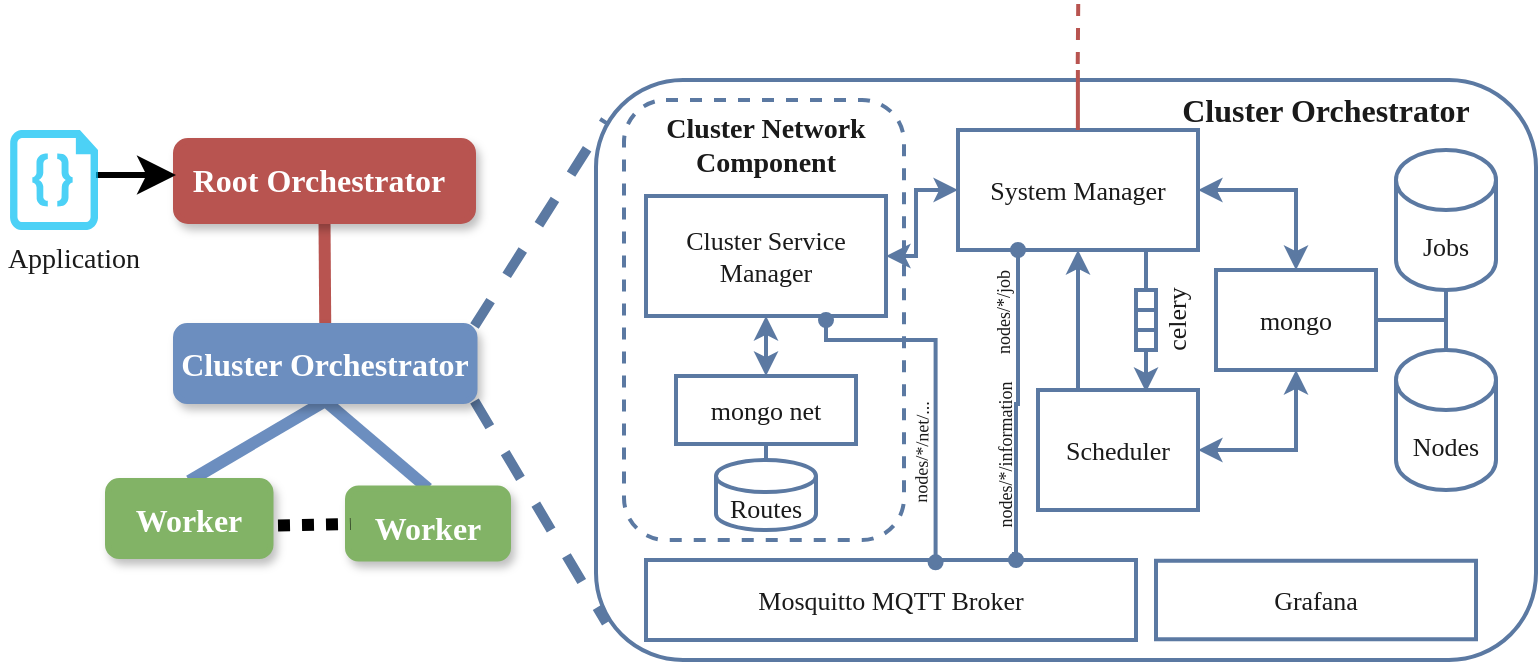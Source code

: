 <mxfile version="24.7.17">
  <diagram id="ZdwTuiK6LGV12zfFTO1-" name="Page-1">
    <mxGraphModel dx="2020" dy="773" grid="1" gridSize="10" guides="1" tooltips="1" connect="1" arrows="1" fold="1" page="1" pageScale="1" pageWidth="827" pageHeight="1169" math="0" shadow="0">
      <root>
        <mxCell id="0" />
        <mxCell id="1" parent="0" />
        <mxCell id="b5Y4_zGtjNbEffgwSiQB-42" value="" style="rounded=1;whiteSpace=wrap;html=1;strokeColor=#5b79a2;fontColor=#1A1A1A;fillColor=none;strokeWidth=2;fontFamily=CMU Sans Serif;fontSize=13;" parent="1" vertex="1">
          <mxGeometry x="160" y="409" width="470" height="290" as="geometry" />
        </mxCell>
        <mxCell id="b5Y4_zGtjNbEffgwSiQB-44" style="edgeStyle=orthogonalEdgeStyle;rounded=0;orthogonalLoop=1;jettySize=auto;html=1;exitX=1;exitY=0.5;exitDx=0;exitDy=0;entryX=0.5;entryY=0;entryDx=0;entryDy=0;startArrow=classic;startFill=1;endArrow=classic;endFill=1;strokeColor=#5b79a2;fontColor=#1A1A1A;strokeWidth=2;fontFamily=CMU Sans Serif;fontSize=13;" parent="1" source="b5Y4_zGtjNbEffgwSiQB-45" target="b5Y4_zGtjNbEffgwSiQB-57" edge="1">
          <mxGeometry relative="1" as="geometry" />
        </mxCell>
        <mxCell id="b5Y4_zGtjNbEffgwSiQB-70" style="edgeStyle=orthogonalEdgeStyle;rounded=0;orthogonalLoop=1;jettySize=auto;html=1;exitX=0.25;exitY=1;exitDx=0;exitDy=0;fontSize=13;startArrow=oval;startFill=1;endArrow=oval;endFill=1;strokeColor=#5b79a2;fontColor=#1A1A1A;strokeWidth=2;fontFamily=CMU Sans Serif;" parent="1" source="b5Y4_zGtjNbEffgwSiQB-45" edge="1">
          <mxGeometry relative="1" as="geometry">
            <mxPoint x="370" y="649" as="targetPoint" />
            <Array as="points">
              <mxPoint x="371" y="571" />
              <mxPoint x="370" y="571" />
              <mxPoint x="370" y="646" />
              <mxPoint x="369" y="646" />
              <mxPoint x="369" y="649" />
            </Array>
          </mxGeometry>
        </mxCell>
        <mxCell id="b5Y4_zGtjNbEffgwSiQB-45" value="System Manager" style="rounded=0;whiteSpace=wrap;html=1;strokeColor=#5b79a2;fontColor=#1A1A1A;fillColor=none;strokeWidth=2;fontFamily=CMU Sans Serif;fontSize=13;" parent="1" vertex="1">
          <mxGeometry x="341" y="434" width="120" height="60" as="geometry" />
        </mxCell>
        <mxCell id="b5Y4_zGtjNbEffgwSiQB-46" style="edgeStyle=orthogonalEdgeStyle;rounded=0;orthogonalLoop=1;jettySize=auto;html=1;exitX=0.25;exitY=0;exitDx=0;exitDy=0;entryX=0.5;entryY=1;entryDx=0;entryDy=0;endArrow=classic;endFill=1;strokeColor=#5b79a2;fontColor=#1A1A1A;strokeWidth=2;fontFamily=CMU Sans Serif;fontSize=13;" parent="1" source="b5Y4_zGtjNbEffgwSiQB-48" target="b5Y4_zGtjNbEffgwSiQB-45" edge="1">
          <mxGeometry relative="1" as="geometry" />
        </mxCell>
        <mxCell id="b5Y4_zGtjNbEffgwSiQB-47" style="edgeStyle=orthogonalEdgeStyle;rounded=0;orthogonalLoop=1;jettySize=auto;html=1;exitX=1;exitY=0.5;exitDx=0;exitDy=0;endArrow=classic;endFill=1;startArrow=classic;startFill=1;strokeColor=#5b79a2;fontColor=#1A1A1A;strokeWidth=2;fontFamily=CMU Sans Serif;fontSize=13;" parent="1" source="b5Y4_zGtjNbEffgwSiQB-48" target="b5Y4_zGtjNbEffgwSiQB-57" edge="1">
          <mxGeometry relative="1" as="geometry" />
        </mxCell>
        <mxCell id="b5Y4_zGtjNbEffgwSiQB-48" value="Scheduler" style="rounded=0;whiteSpace=wrap;html=1;strokeColor=#5b79a2;fontColor=#1A1A1A;fillColor=none;strokeWidth=2;fontFamily=CMU Sans Serif;fontSize=13;" parent="1" vertex="1">
          <mxGeometry x="381" y="564" width="80" height="60" as="geometry" />
        </mxCell>
        <mxCell id="b5Y4_zGtjNbEffgwSiQB-49" value="Jobs" style="shape=cylinder3;whiteSpace=wrap;html=1;boundedLbl=1;backgroundOutline=1;size=15;strokeColor=#5b79a2;fontColor=#1A1A1A;fillColor=none;strokeWidth=2;fontFamily=CMU Sans Serif;fontSize=13;" parent="1" vertex="1">
          <mxGeometry x="560" y="444" width="50" height="70" as="geometry" />
        </mxCell>
        <mxCell id="b5Y4_zGtjNbEffgwSiQB-50" value="" style="rounded=1;whiteSpace=wrap;html=1;dashed=1;strokeColor=#5b79a2;fontColor=#1A1A1A;fillColor=none;strokeWidth=2;fontFamily=CMU Sans Serif;fontSize=13;" parent="1" vertex="1">
          <mxGeometry x="174" y="419" width="140" height="220" as="geometry" />
        </mxCell>
        <mxCell id="b5Y4_zGtjNbEffgwSiQB-51" style="edgeStyle=orthogonalEdgeStyle;rounded=0;orthogonalLoop=1;jettySize=auto;html=1;exitX=0.5;exitY=1;exitDx=0;exitDy=0;entryX=0.5;entryY=0;entryDx=0;entryDy=0;startArrow=classic;startFill=1;endArrow=classic;endFill=1;strokeColor=#5b79a2;fontColor=#1A1A1A;strokeWidth=2;fontFamily=CMU Sans Serif;fontSize=13;" parent="1" source="b5Y4_zGtjNbEffgwSiQB-52" target="b5Y4_zGtjNbEffgwSiQB-65" edge="1">
          <mxGeometry relative="1" as="geometry" />
        </mxCell>
        <mxCell id="b5Y4_zGtjNbEffgwSiQB-69" style="edgeStyle=orthogonalEdgeStyle;rounded=0;orthogonalLoop=1;jettySize=auto;html=1;fontSize=13;startArrow=oval;startFill=1;endArrow=oval;endFill=1;entryX=0.591;entryY=0.029;entryDx=0;entryDy=0;strokeColor=#5b79a2;fontColor=#1A1A1A;strokeWidth=2;fontFamily=CMU Sans Serif;entryPerimeter=0;" parent="1" target="b5Y4_zGtjNbEffgwSiQB-68" edge="1">
          <mxGeometry relative="1" as="geometry">
            <mxPoint x="275" y="529" as="sourcePoint" />
            <mxPoint x="330" y="639" as="targetPoint" />
            <Array as="points">
              <mxPoint x="275" y="539" />
              <mxPoint x="330" y="539" />
            </Array>
          </mxGeometry>
        </mxCell>
        <mxCell id="b5Y4_zGtjNbEffgwSiQB-52" value="Cluster Service Manager" style="rounded=0;whiteSpace=wrap;html=1;strokeColor=#5b79a2;fontColor=#1A1A1A;fillColor=none;strokeWidth=2;fontFamily=CMU Sans Serif;fontSize=13;" parent="1" vertex="1">
          <mxGeometry x="185" y="467" width="120" height="60" as="geometry" />
        </mxCell>
        <mxCell id="b5Y4_zGtjNbEffgwSiQB-53" value="Routes" style="shape=cylinder3;whiteSpace=wrap;html=1;boundedLbl=1;backgroundOutline=1;size=8.0;strokeColor=#5b79a2;fontColor=#1A1A1A;fillColor=none;strokeWidth=2;fontFamily=CMU Sans Serif;fontSize=13;" parent="1" vertex="1">
          <mxGeometry x="220" y="599" width="50" height="35" as="geometry" />
        </mxCell>
        <mxCell id="b5Y4_zGtjNbEffgwSiQB-54" value="Nodes" style="shape=cylinder3;whiteSpace=wrap;html=1;boundedLbl=1;backgroundOutline=1;size=15;strokeColor=#5b79a2;fontColor=#1A1A1A;fillColor=none;strokeWidth=2;fontFamily=CMU Sans Serif;fontSize=13;" parent="1" vertex="1">
          <mxGeometry x="560" y="544" width="50" height="70" as="geometry" />
        </mxCell>
        <mxCell id="b5Y4_zGtjNbEffgwSiQB-55" style="edgeStyle=orthogonalEdgeStyle;rounded=0;orthogonalLoop=1;jettySize=auto;html=1;exitX=1;exitY=0.5;exitDx=0;exitDy=0;entryX=0.5;entryY=1;entryDx=0;entryDy=0;entryPerimeter=0;endArrow=none;endFill=0;strokeColor=#5b79a2;fontColor=#1A1A1A;strokeWidth=2;fontFamily=CMU Sans Serif;fontSize=13;" parent="1" source="b5Y4_zGtjNbEffgwSiQB-57" target="b5Y4_zGtjNbEffgwSiQB-49" edge="1">
          <mxGeometry relative="1" as="geometry" />
        </mxCell>
        <mxCell id="b5Y4_zGtjNbEffgwSiQB-56" style="edgeStyle=orthogonalEdgeStyle;rounded=0;orthogonalLoop=1;jettySize=auto;html=1;exitX=1;exitY=0.5;exitDx=0;exitDy=0;entryX=0.5;entryY=0;entryDx=0;entryDy=0;entryPerimeter=0;endArrow=none;endFill=0;strokeColor=#5b79a2;fontColor=#1A1A1A;strokeWidth=2;fontFamily=CMU Sans Serif;fontSize=13;" parent="1" source="b5Y4_zGtjNbEffgwSiQB-57" target="b5Y4_zGtjNbEffgwSiQB-54" edge="1">
          <mxGeometry relative="1" as="geometry" />
        </mxCell>
        <mxCell id="b5Y4_zGtjNbEffgwSiQB-57" value="mongo" style="rounded=0;whiteSpace=wrap;html=1;strokeColor=#5b79a2;fontColor=#1A1A1A;fillColor=none;strokeWidth=2;fontFamily=CMU Sans Serif;fontSize=13;" parent="1" vertex="1">
          <mxGeometry x="470" y="504" width="80" height="50" as="geometry" />
        </mxCell>
        <mxCell id="b5Y4_zGtjNbEffgwSiQB-62" value="celery" style="text;html=1;strokeColor=none;fillColor=none;align=center;verticalAlign=middle;whiteSpace=wrap;rounded=0;rotation=-90;fontColor=#1A1A1A;strokeWidth=2;fontFamily=CMU Sans Serif;fontSize=13;" parent="1" vertex="1">
          <mxGeometry x="412.5" y="519" width="75" height="20" as="geometry" />
        </mxCell>
        <mxCell id="b5Y4_zGtjNbEffgwSiQB-63" style="edgeStyle=orthogonalEdgeStyle;rounded=0;orthogonalLoop=1;jettySize=auto;html=1;exitX=0;exitY=0.5;exitDx=0;exitDy=0;entryX=1;entryY=0.5;entryDx=0;entryDy=0;startArrow=classic;startFill=1;endArrow=classic;endFill=1;strokeColor=#5b79a2;fontColor=#1A1A1A;strokeWidth=2;fontFamily=CMU Sans Serif;fontSize=13;" parent="1" source="b5Y4_zGtjNbEffgwSiQB-45" target="b5Y4_zGtjNbEffgwSiQB-52" edge="1">
          <mxGeometry relative="1" as="geometry">
            <Array as="points">
              <mxPoint x="320" y="464" />
              <mxPoint x="320" y="497" />
            </Array>
          </mxGeometry>
        </mxCell>
        <mxCell id="b5Y4_zGtjNbEffgwSiQB-64" style="edgeStyle=orthogonalEdgeStyle;rounded=0;orthogonalLoop=1;jettySize=auto;html=1;exitX=0.5;exitY=1;exitDx=0;exitDy=0;entryX=0.5;entryY=0;entryDx=0;entryDy=0;entryPerimeter=0;startArrow=none;startFill=0;endArrow=none;endFill=0;strokeColor=#5b79a2;fontColor=#1A1A1A;strokeWidth=2;fontFamily=CMU Sans Serif;fontSize=13;" parent="1" source="b5Y4_zGtjNbEffgwSiQB-65" target="b5Y4_zGtjNbEffgwSiQB-53" edge="1">
          <mxGeometry relative="1" as="geometry" />
        </mxCell>
        <mxCell id="b5Y4_zGtjNbEffgwSiQB-65" value="mongo net" style="rounded=0;whiteSpace=wrap;html=1;strokeColor=#5b79a2;fontColor=#1A1A1A;fillColor=none;strokeWidth=2;fontFamily=CMU Sans Serif;fontSize=13;" parent="1" vertex="1">
          <mxGeometry x="200" y="557" width="90" height="34" as="geometry" />
        </mxCell>
        <mxCell id="b5Y4_zGtjNbEffgwSiQB-66" value="&lt;b style=&quot;font-size: 16px;&quot;&gt;&lt;font style=&quot;font-size: 16px;&quot;&gt;Cluster Orchestrator&lt;/font&gt;&lt;/b&gt;" style="text;html=1;strokeColor=none;fillColor=none;align=center;verticalAlign=middle;whiteSpace=wrap;rounded=0;dashed=1;fontColor=#1A1A1A;strokeWidth=2;fontFamily=CMU Sans Serif;fontSize=16;" parent="1" vertex="1">
          <mxGeometry x="440" y="409" width="170" height="30" as="geometry" />
        </mxCell>
        <mxCell id="b5Y4_zGtjNbEffgwSiQB-67" value="&lt;b style=&quot;font-size: 14px;&quot;&gt;&lt;font style=&quot;font-size: 14px;&quot;&gt;Cluster Network Component&lt;/font&gt;&lt;/b&gt;" style="text;html=1;strokeColor=none;fillColor=none;align=center;verticalAlign=middle;whiteSpace=wrap;rounded=0;dashed=1;fontColor=#1A1A1A;strokeWidth=2;fontFamily=CMU Sans Serif;fontSize=14;" parent="1" vertex="1">
          <mxGeometry x="185" y="427" width="120" height="30" as="geometry" />
        </mxCell>
        <mxCell id="b5Y4_zGtjNbEffgwSiQB-68" value="Mosquitto MQTT Broker" style="rounded=0;whiteSpace=wrap;html=1;fontSize=13;strokeColor=#5b79a2;fontColor=#1A1A1A;fillColor=none;strokeWidth=2;fontFamily=CMU Sans Serif;" parent="1" vertex="1">
          <mxGeometry x="185" y="649" width="245" height="40" as="geometry" />
        </mxCell>
        <mxCell id="b5Y4_zGtjNbEffgwSiQB-76" value="" style="endArrow=none;startArrow=none;html=1;rounded=0;fontSize=13;strokeColor=#B85450;fontColor=#1A1A1A;strokeWidth=2;fontFamily=CMU Sans Serif;startFill=0;endFill=0;" parent="1" edge="1">
          <mxGeometry width="50" height="50" relative="1" as="geometry">
            <mxPoint x="400.94" y="424" as="sourcePoint" />
            <mxPoint x="400.94" y="404" as="targetPoint" />
            <Array as="points">
              <mxPoint x="400.94" y="434" />
            </Array>
          </mxGeometry>
        </mxCell>
        <mxCell id="b5Y4_zGtjNbEffgwSiQB-78" value="&lt;font style=&quot;font-size: 9px;&quot;&gt;nodes/*/net/...&lt;/font&gt;" style="text;html=1;strokeColor=none;fillColor=none;align=center;verticalAlign=middle;whiteSpace=wrap;rounded=0;fontSize=9;rotation=-89;fontColor=#1A1A1A;strokeWidth=2;fontFamily=CMU Sans Serif;" parent="1" vertex="1">
          <mxGeometry x="293" y="580" width="60" height="30" as="geometry" />
        </mxCell>
        <mxCell id="b5Y4_zGtjNbEffgwSiQB-80" value="nodes/*/information&amp;nbsp;&amp;nbsp;" style="text;html=1;strokeColor=none;fillColor=none;align=center;verticalAlign=middle;whiteSpace=wrap;rounded=0;fontSize=9;rotation=-90;fontColor=#1A1A1A;strokeWidth=2;fontFamily=CMU Sans Serif;" parent="1" vertex="1">
          <mxGeometry x="335" y="579" width="60" height="30" as="geometry" />
        </mxCell>
        <mxCell id="b5Y4_zGtjNbEffgwSiQB-81" value="nodes/*/job" style="text;html=1;strokeColor=none;fillColor=none;align=center;verticalAlign=middle;whiteSpace=wrap;rounded=0;fontSize=9;rotation=-90;fontColor=#1A1A1A;strokeWidth=2;fontFamily=CMU Sans Serif;" parent="1" vertex="1">
          <mxGeometry x="334" y="510" width="60" height="30" as="geometry" />
        </mxCell>
        <mxCell id="ae70bi0Nxy2G-uHJ9-6V-21" value="" style="group;strokeColor=#5b79a2;fontColor=#1A1A1A;strokeWidth=2;fontFamily=CMU Sans Serif;fontSize=13;" parent="1" vertex="1" connectable="0">
          <mxGeometry x="430" y="514" width="10" height="30" as="geometry" />
        </mxCell>
        <mxCell id="ae70bi0Nxy2G-uHJ9-6V-22" value="" style="rounded=0;whiteSpace=wrap;html=1;strokeColor=#5b79a2;fontColor=#1A1A1A;fillColor=none;strokeWidth=2;fontFamily=CMU Sans Serif;fontSize=13;" parent="ae70bi0Nxy2G-uHJ9-6V-21" vertex="1">
          <mxGeometry width="10" height="10" as="geometry" />
        </mxCell>
        <mxCell id="ae70bi0Nxy2G-uHJ9-6V-23" value="" style="rounded=0;whiteSpace=wrap;html=1;strokeColor=#5b79a2;fontColor=#1A1A1A;fillColor=none;strokeWidth=2;fontFamily=CMU Sans Serif;fontSize=13;" parent="ae70bi0Nxy2G-uHJ9-6V-21" vertex="1">
          <mxGeometry y="10" width="10" height="10" as="geometry" />
        </mxCell>
        <mxCell id="ae70bi0Nxy2G-uHJ9-6V-24" value="" style="rounded=0;whiteSpace=wrap;html=1;strokeColor=#5b79a2;fontColor=#1A1A1A;fillColor=none;strokeWidth=2;fontFamily=CMU Sans Serif;fontSize=13;" parent="ae70bi0Nxy2G-uHJ9-6V-21" vertex="1">
          <mxGeometry y="20" width="10" height="10" as="geometry" />
        </mxCell>
        <mxCell id="ae70bi0Nxy2G-uHJ9-6V-25" value="" style="endArrow=none;html=1;rounded=0;endSize=0;strokeColor=#5b79a2;fontColor=#1A1A1A;strokeWidth=2;fontFamily=CMU Sans Serif;fontSize=13;" parent="1" edge="1">
          <mxGeometry width="50" height="50" relative="1" as="geometry">
            <mxPoint x="435" y="494" as="sourcePoint" />
            <mxPoint x="435" y="514" as="targetPoint" />
          </mxGeometry>
        </mxCell>
        <mxCell id="ae70bi0Nxy2G-uHJ9-6V-26" value="" style="endArrow=classic;html=1;rounded=0;strokeColor=#5b79a2;fontColor=#1A1A1A;strokeWidth=2;fontFamily=CMU Sans Serif;fontSize=13;" parent="1" edge="1">
          <mxGeometry width="50" height="50" relative="1" as="geometry">
            <mxPoint x="435" y="544" as="sourcePoint" />
            <mxPoint x="435" y="565" as="targetPoint" />
          </mxGeometry>
        </mxCell>
        <mxCell id="1xBGIKkRlGOc-GWi8xkx-1" style="edgeStyle=none;rounded=1;orthogonalLoop=1;jettySize=auto;html=1;exitX=0.5;exitY=1;exitDx=0;exitDy=0;entryX=0.5;entryY=0;entryDx=0;entryDy=0;fontFamily=CMU Sans Serif;fontSize=36;endArrow=none;endFill=0;strokeWidth=6;fillColor=#f8cecc;strokeColor=#b85450;" parent="1" source="1xBGIKkRlGOc-GWi8xkx-4" target="1xBGIKkRlGOc-GWi8xkx-7" edge="1">
          <mxGeometry relative="1" as="geometry" />
        </mxCell>
        <mxCell id="1xBGIKkRlGOc-GWi8xkx-2" style="rounded=0;orthogonalLoop=1;jettySize=auto;html=1;entryX=0.01;entryY=0.069;entryDx=0;entryDy=0;endArrow=none;endFill=0;strokeWidth=5;strokeColor=#5b79a2;dashed=1;entryPerimeter=0;exitX=1;exitY=0;exitDx=0;exitDy=0;" parent="1" source="1xBGIKkRlGOc-GWi8xkx-7" target="b5Y4_zGtjNbEffgwSiQB-42" edge="1">
          <mxGeometry relative="1" as="geometry">
            <mxPoint x="185" y="409.25" as="targetPoint" />
            <mxPoint x="99" y="500" as="sourcePoint" />
          </mxGeometry>
        </mxCell>
        <mxCell id="1xBGIKkRlGOc-GWi8xkx-3" style="rounded=0;orthogonalLoop=1;jettySize=auto;html=1;exitX=1;exitY=1;exitDx=0;exitDy=0;entryX=0.011;entryY=0.936;entryDx=0;entryDy=0;endArrow=none;endFill=0;strokeWidth=5;strokeColor=#5b79a2;dashed=1;entryPerimeter=0;" parent="1" source="1xBGIKkRlGOc-GWi8xkx-7" target="b5Y4_zGtjNbEffgwSiQB-42" edge="1">
          <mxGeometry relative="1" as="geometry">
            <mxPoint x="136" y="615.25" as="targetPoint" />
          </mxGeometry>
        </mxCell>
        <mxCell id="1xBGIKkRlGOc-GWi8xkx-4" value="" style="rounded=1;whiteSpace=wrap;html=1;strokeWidth=3;shadow=1;sketch=0;fillColor=#B85450;strokeColor=#b85450;fontFamily=CMU Sans Serif;" parent="1" vertex="1">
          <mxGeometry x="-50" y="439.5" width="148.5" height="40" as="geometry" />
        </mxCell>
        <mxCell id="1xBGIKkRlGOc-GWi8xkx-5" style="edgeStyle=none;rounded=1;orthogonalLoop=1;jettySize=auto;html=1;exitX=0.5;exitY=1;exitDx=0;exitDy=0;entryX=0.5;entryY=0;entryDx=0;entryDy=0;fontFamily=CMU Sans Serif;fontSize=36;endArrow=none;endFill=0;strokeWidth=6;fillColor=#dae8fc;strokeColor=#6c8ebf;" parent="1" source="1xBGIKkRlGOc-GWi8xkx-7" target="1xBGIKkRlGOc-GWi8xkx-9" edge="1">
          <mxGeometry relative="1" as="geometry" />
        </mxCell>
        <mxCell id="1xBGIKkRlGOc-GWi8xkx-6" style="edgeStyle=none;rounded=1;orthogonalLoop=1;jettySize=auto;html=1;exitX=0.5;exitY=1;exitDx=0;exitDy=0;entryX=0.5;entryY=0;entryDx=0;entryDy=0;fontFamily=CMU Sans Serif;fontSize=36;endArrow=none;endFill=0;strokeWidth=6;fillColor=#dae8fc;strokeColor=#6c8ebf;" parent="1" source="1xBGIKkRlGOc-GWi8xkx-7" target="1xBGIKkRlGOc-GWi8xkx-8" edge="1">
          <mxGeometry relative="1" as="geometry" />
        </mxCell>
        <mxCell id="1xBGIKkRlGOc-GWi8xkx-7" value="" style="rounded=1;whiteSpace=wrap;html=1;strokeWidth=3;shadow=1;sketch=0;fillColor=#6C8EBF;strokeColor=#6c8ebf;fontFamily=CMU Sans Serif;" parent="1" vertex="1">
          <mxGeometry x="-50" y="532" width="149.25" height="37.5" as="geometry" />
        </mxCell>
        <mxCell id="1xBGIKkRlGOc-GWi8xkx-8" value="" style="rounded=1;whiteSpace=wrap;html=1;strokeWidth=3;shadow=1;sketch=0;fillColor=#82B366;strokeColor=#82B366;fontFamily=CMU Sans Serif;" parent="1" vertex="1">
          <mxGeometry x="-84" y="609.5" width="81.25" height="37.5" as="geometry" />
        </mxCell>
        <mxCell id="1xBGIKkRlGOc-GWi8xkx-9" value="" style="rounded=1;whiteSpace=wrap;html=1;strokeWidth=3;shadow=1;sketch=0;fillColor=#82B366;strokeColor=#82b366;fontFamily=CMU Sans Serif;" parent="1" vertex="1">
          <mxGeometry x="36" y="613.25" width="80" height="35" as="geometry" />
        </mxCell>
        <mxCell id="1xBGIKkRlGOc-GWi8xkx-10" style="rounded=0;orthogonalLoop=1;jettySize=auto;html=1;exitX=1;exitY=0.5;exitDx=0;exitDy=0;fontFamily=CMU Sans Serif;fontSize=36;dashed=1;endArrow=none;endFill=0;dashPattern=1 1;strokeWidth=6;fontColor=#1A1A1A;" parent="1" edge="1">
          <mxGeometry relative="1" as="geometry">
            <mxPoint x="1" y="631.7" as="sourcePoint" />
            <mxPoint x="37.25" y="631" as="targetPoint" />
          </mxGeometry>
        </mxCell>
        <mxCell id="1xBGIKkRlGOc-GWi8xkx-11" style="edgeStyle=none;rounded=1;orthogonalLoop=1;jettySize=auto;html=1;entryX=0;entryY=0.5;entryDx=0;entryDy=0;fontFamily=CMU Sans Serif;fontSize=36;endArrow=none;endFill=0;strokeWidth=6;" parent="1" source="1xBGIKkRlGOc-GWi8xkx-9" target="1xBGIKkRlGOc-GWi8xkx-9" edge="1">
          <mxGeometry relative="1" as="geometry" />
        </mxCell>
        <mxCell id="1xBGIKkRlGOc-GWi8xkx-12" value="&lt;b style=&quot;color: rgb(0 , 0 , 0)&quot;&gt;&lt;font color=&quot;#ffffff&quot; style=&quot;font-size: 16px;&quot;&gt;Root Orchestrator&lt;/font&gt;&lt;/b&gt;" style="text;html=1;strokeColor=none;fillColor=none;align=center;verticalAlign=middle;whiteSpace=wrap;rounded=0;sketch=0;fontColor=#FFFFFF;fontFamily=CMU Sans Serif;" parent="1" vertex="1">
          <mxGeometry x="-54.75" y="444" width="153.25" height="30" as="geometry" />
        </mxCell>
        <mxCell id="1xBGIKkRlGOc-GWi8xkx-13" value="&lt;b style=&quot;color: rgb(0 , 0 , 0)&quot;&gt;&lt;font color=&quot;#ffffff&quot; style=&quot;font-size: 16px;&quot;&gt;Cluster Orchestrator&lt;/font&gt;&lt;/b&gt;" style="text;html=1;strokeColor=none;fillColor=none;align=center;verticalAlign=middle;whiteSpace=wrap;rounded=0;sketch=0;fontColor=#FFFFFF;fontFamily=CMU Sans Serif;" parent="1" vertex="1">
          <mxGeometry x="-68" y="535.75" width="185" height="30" as="geometry" />
        </mxCell>
        <mxCell id="1xBGIKkRlGOc-GWi8xkx-14" value="&lt;b style=&quot;color: rgb(0 , 0 , 0)&quot;&gt;&lt;font color=&quot;#ffffff&quot; style=&quot;&quot;&gt;&lt;font style=&quot;font-size: 16px;&quot;&gt;Worker&lt;/font&gt;&lt;br&gt;&lt;/font&gt;&lt;/b&gt;" style="text;html=1;strokeColor=none;fillColor=none;align=center;verticalAlign=middle;whiteSpace=wrap;rounded=0;sketch=0;fontColor=#FFFFFF;fontFamily=CMU Sans Serif;" parent="1" vertex="1">
          <mxGeometry x="-79.62" y="614" width="72.5" height="30" as="geometry" />
        </mxCell>
        <mxCell id="1xBGIKkRlGOc-GWi8xkx-15" value="&lt;b style=&quot;color: rgb(0 , 0 , 0)&quot;&gt;&lt;font color=&quot;#ffffff&quot; style=&quot;&quot;&gt;&lt;font style=&quot;font-size: 16px;&quot;&gt;Worker&lt;/font&gt;&lt;br&gt;&lt;/font&gt;&lt;/b&gt;" style="text;html=1;strokeColor=none;fillColor=none;align=center;verticalAlign=middle;whiteSpace=wrap;rounded=0;sketch=0;fontColor=#FFFFFF;fontFamily=CMU Sans Serif;" parent="1" vertex="1">
          <mxGeometry x="21" y="618.25" width="110" height="30" as="geometry" />
        </mxCell>
        <mxCell id="1xBGIKkRlGOc-GWi8xkx-16" value="" style="endArrow=classic;html=1;rounded=0;fontFamily=CMU Sans Serif;fontColor=#FFFFFF;startSize=8;endSize=10;strokeWidth=3;curved=1;" parent="1" edge="1">
          <mxGeometry width="50" height="50" relative="1" as="geometry">
            <mxPoint x="-90" y="456.5" as="sourcePoint" />
            <mxPoint x="-50" y="456.5" as="targetPoint" />
          </mxGeometry>
        </mxCell>
        <mxCell id="1xBGIKkRlGOc-GWi8xkx-17" value="&lt;font style=&quot;font-size: 14px;&quot;&gt;Application&lt;/font&gt;" style="text;html=1;strokeColor=none;fillColor=none;align=center;verticalAlign=middle;whiteSpace=wrap;rounded=0;glass=0;sketch=0;fontFamily=CMU Sans Serif;fontColor=#1A1A1A;opacity=70;labelBackgroundColor=none;" parent="1" vertex="1">
          <mxGeometry x="-138" y="484" width="74" height="30" as="geometry" />
        </mxCell>
        <mxCell id="1xBGIKkRlGOc-GWi8xkx-18" value="" style="verticalLabelPosition=bottom;html=1;verticalAlign=top;align=center;strokeColor=none;fillColor=#00BEF2;shape=mxgraph.azure.code_file;pointerEvents=1;rounded=1;glass=0;labelBackgroundColor=default;labelBorderColor=#000000;sketch=0;fontFamily=CMU Sans Serif;fontSize=28;fontColor=#000000;opacity=70;" parent="1" vertex="1">
          <mxGeometry x="-133" y="434" width="44" height="50" as="geometry" />
        </mxCell>
        <mxCell id="1xBGIKkRlGOc-GWi8xkx-19" value="" style="endArrow=none;startArrow=none;html=1;rounded=0;fontSize=13;strokeColor=#B85450;fontColor=#1A1A1A;strokeWidth=2;fontFamily=CMU Sans Serif;startFill=0;endFill=0;dashed=1;" parent="1" edge="1">
          <mxGeometry width="50" height="50" relative="1" as="geometry">
            <mxPoint x="400.87" y="401" as="sourcePoint" />
            <mxPoint x="401.12" y="370" as="targetPoint" />
          </mxGeometry>
        </mxCell>
        <mxCell id="ZhU17xtwNX6BAbjhoJpZ-3" value="Grafana" style="rounded=0;whiteSpace=wrap;html=1;strokeColor=#5b79a2;fontColor=#1A1A1A;fillColor=none;strokeWidth=2;fontFamily=CMU Sans Serif;fontSize=13;" vertex="1" parent="1">
          <mxGeometry x="440" y="649.38" width="160" height="39.25" as="geometry" />
        </mxCell>
      </root>
    </mxGraphModel>
  </diagram>
</mxfile>
